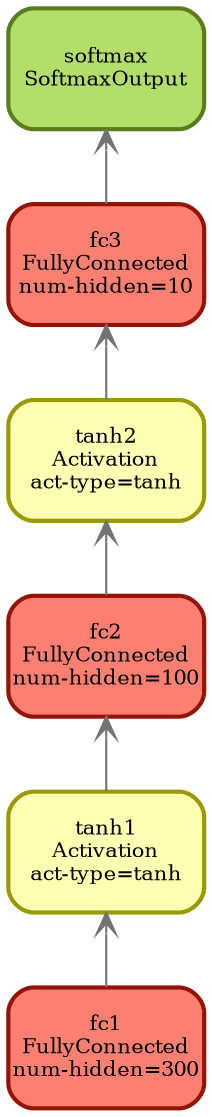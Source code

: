 digraph "Network Visualization" {
node [fontsize=10];
edge [fontsize=10];
"fc1"  [label="fc1\nFullyConnected\nnum-hidden=300",style="rounded,filled",fixedsize=true,width=1.3,fillcolor="#fb8072",shape=box,penwidth=2,height=0.8034,color="#941305"];
"tanh1"  [label="tanh1\nActivation\nact-type=tanh",style="rounded,filled",fixedsize=true,width=1.3,fillcolor="#ffffb3",shape=box,penwidth=2,height=0.8034,color="#999900"];
"fc2"  [label="fc2\nFullyConnected\nnum-hidden=100",style="rounded,filled",fixedsize=true,width=1.3,fillcolor="#fb8072",shape=box,penwidth=2,height=0.8034,color="#941305"];
"tanh2"  [label="tanh2\nActivation\nact-type=tanh",style="rounded,filled",fixedsize=true,width=1.3,fillcolor="#ffffb3",shape=box,penwidth=2,height=0.8034,color="#999900"];
"fc3"  [label="fc3\nFullyConnected\nnum-hidden=10",style="rounded,filled",fixedsize=true,width=1.3,fillcolor="#fb8072",shape=box,penwidth=2,height=0.8034,color="#941305"];
"softmax"  [label="softmax\nSoftmaxOutput",style="rounded,filled",fixedsize=true,width=1.3,fillcolor="#b3de69",shape=box,penwidth=2,height=0.8034,color="#597d1c"];
"tanh1" -> "fc1"  [arrowtail=open,color="#737373",dir=back];
"fc2" -> "tanh1"  [arrowtail=open,color="#737373",dir=back];
"tanh2" -> "fc2"  [arrowtail=open,color="#737373",dir=back];
"fc3" -> "tanh2"  [arrowtail=open,color="#737373",dir=back];
"softmax" -> "fc3"  [arrowtail=open,color="#737373",dir=back];
}
